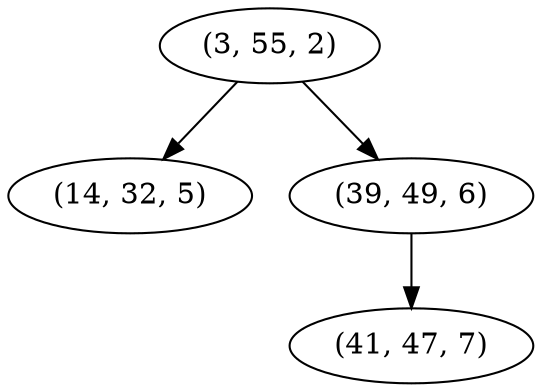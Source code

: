 digraph tree {
    "(3, 55, 2)";
    "(14, 32, 5)";
    "(39, 49, 6)";
    "(41, 47, 7)";
    "(3, 55, 2)" -> "(14, 32, 5)";
    "(3, 55, 2)" -> "(39, 49, 6)";
    "(39, 49, 6)" -> "(41, 47, 7)";
}
